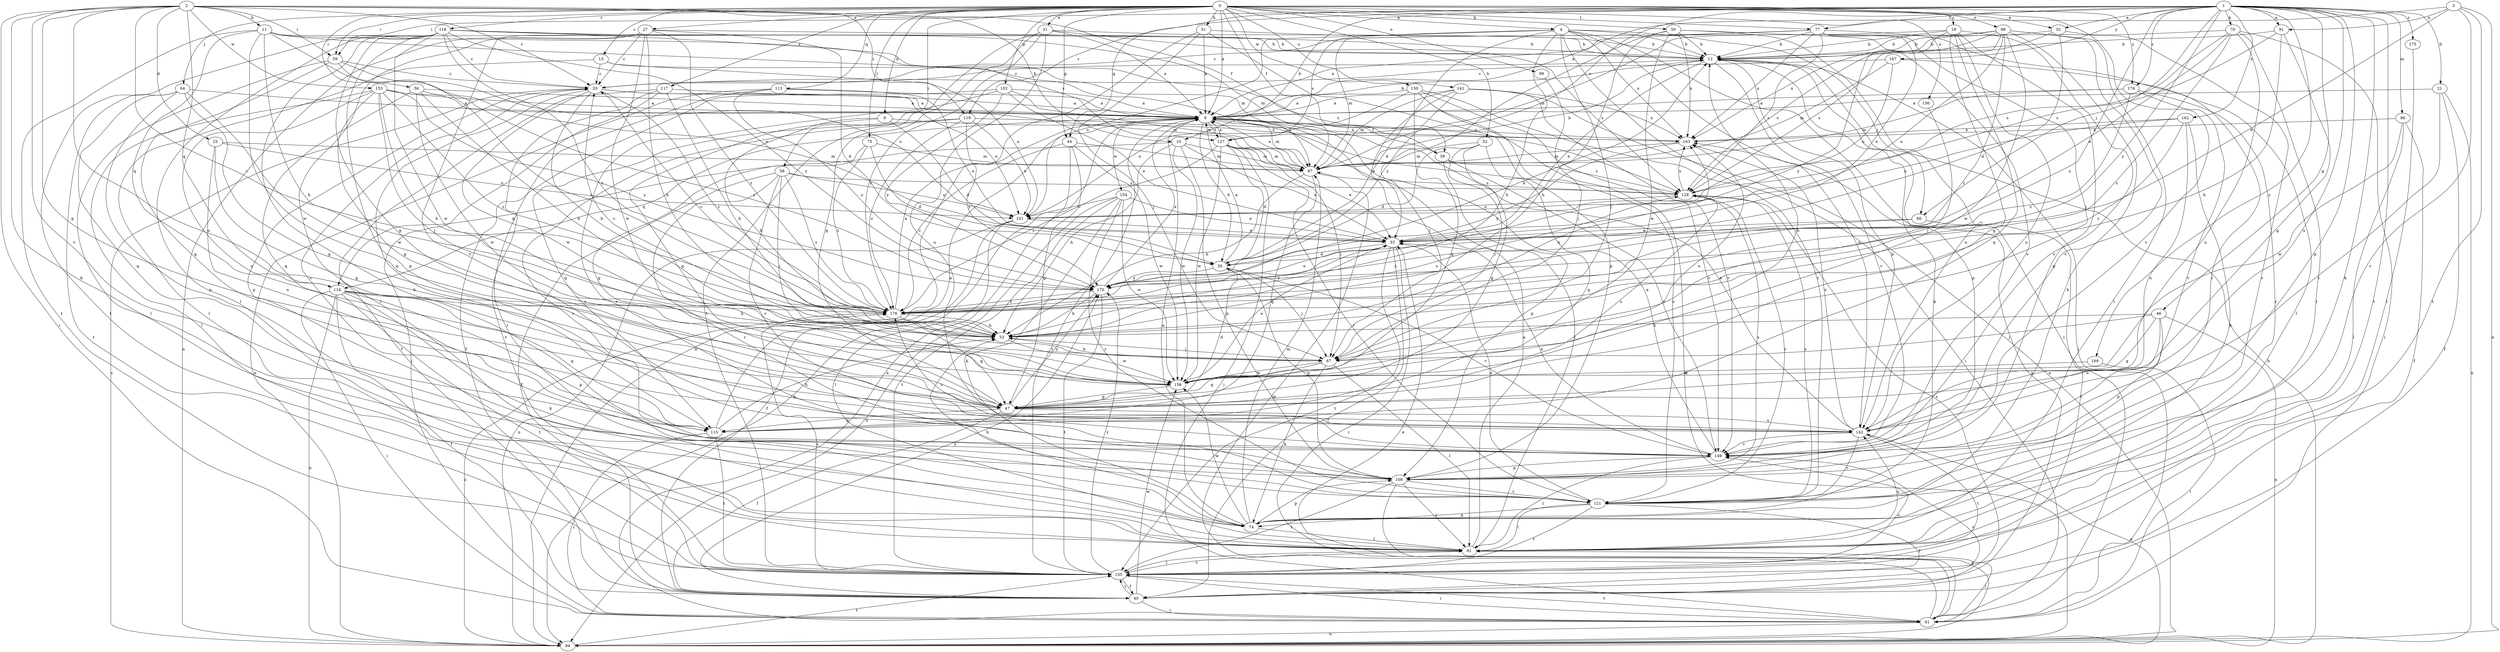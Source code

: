 strict digraph  {
0;
1;
2;
3;
4;
6;
9;
10;
11;
12;
13;
18;
20;
21;
25;
26;
27;
31;
32;
33;
39;
40;
44;
46;
47;
50;
51;
52;
53;
56;
58;
59;
61;
64;
66;
67;
70;
74;
75;
77;
81;
86;
87;
91;
94;
98;
99;
101;
102;
109;
113;
114;
115;
117;
118;
119;
121;
127;
128;
135;
136;
141;
142;
149;
150;
153;
154;
156;
162;
163;
167;
169;
170;
174;
175;
176;
0 -> 4  [label=a];
0 -> 6  [label=a];
0 -> 9  [label=b];
0 -> 13  [label=c];
0 -> 18  [label=c];
0 -> 27  [label=e];
0 -> 31  [label=e];
0 -> 32  [label=e];
0 -> 39  [label=f];
0 -> 44  [label=g];
0 -> 50  [label=h];
0 -> 51  [label=h];
0 -> 52  [label=h];
0 -> 56  [label=i];
0 -> 58  [label=i];
0 -> 59  [label=i];
0 -> 64  [label=j];
0 -> 75  [label=l];
0 -> 77  [label=l];
0 -> 98  [label=o];
0 -> 99  [label=o];
0 -> 102  [label=p];
0 -> 113  [label=q];
0 -> 117  [label=r];
0 -> 118  [label=r];
0 -> 136  [label=u];
0 -> 141  [label=u];
0 -> 149  [label=v];
0 -> 150  [label=w];
0 -> 174  [label=z];
1 -> 10  [label=b];
1 -> 21  [label=d];
1 -> 32  [label=e];
1 -> 44  [label=g];
1 -> 46  [label=g];
1 -> 59  [label=i];
1 -> 66  [label=j];
1 -> 70  [label=k];
1 -> 74  [label=k];
1 -> 77  [label=l];
1 -> 86  [label=m];
1 -> 91  [label=n];
1 -> 109  [label=p];
1 -> 119  [label=r];
1 -> 127  [label=s];
1 -> 135  [label=t];
1 -> 142  [label=u];
1 -> 162  [label=x];
1 -> 167  [label=y];
1 -> 169  [label=y];
1 -> 170  [label=y];
1 -> 174  [label=z];
1 -> 175  [label=z];
1 -> 176  [label=z];
2 -> 10  [label=b];
2 -> 11  [label=b];
2 -> 20  [label=c];
2 -> 25  [label=d];
2 -> 39  [label=f];
2 -> 47  [label=g];
2 -> 59  [label=i];
2 -> 61  [label=i];
2 -> 74  [label=k];
2 -> 114  [label=q];
2 -> 119  [label=r];
2 -> 142  [label=u];
2 -> 149  [label=v];
2 -> 153  [label=w];
2 -> 176  [label=z];
3 -> 6  [label=a];
3 -> 33  [label=e];
3 -> 91  [label=n];
3 -> 94  [label=n];
3 -> 121  [label=r];
3 -> 135  [label=t];
4 -> 12  [label=b];
4 -> 26  [label=d];
4 -> 53  [label=h];
4 -> 61  [label=i];
4 -> 66  [label=j];
4 -> 67  [label=j];
4 -> 101  [label=o];
4 -> 121  [label=r];
4 -> 127  [label=s];
4 -> 142  [label=u];
4 -> 163  [label=x];
6 -> 12  [label=b];
6 -> 26  [label=d];
6 -> 39  [label=f];
6 -> 81  [label=l];
6 -> 87  [label=m];
6 -> 114  [label=q];
6 -> 127  [label=s];
6 -> 135  [label=t];
6 -> 154  [label=w];
6 -> 163  [label=x];
9 -> 26  [label=d];
9 -> 47  [label=g];
9 -> 53  [label=h];
9 -> 163  [label=x];
10 -> 33  [label=e];
10 -> 53  [label=h];
10 -> 87  [label=m];
10 -> 109  [label=p];
10 -> 114  [label=q];
10 -> 156  [label=w];
11 -> 12  [label=b];
11 -> 33  [label=e];
11 -> 53  [label=h];
11 -> 87  [label=m];
11 -> 114  [label=q];
11 -> 127  [label=s];
11 -> 135  [label=t];
11 -> 156  [label=w];
12 -> 20  [label=c];
12 -> 33  [label=e];
12 -> 61  [label=i];
12 -> 74  [label=k];
12 -> 109  [label=p];
12 -> 149  [label=v];
13 -> 20  [label=c];
13 -> 81  [label=l];
13 -> 101  [label=o];
13 -> 128  [label=s];
18 -> 12  [label=b];
18 -> 47  [label=g];
18 -> 87  [label=m];
18 -> 109  [label=p];
18 -> 115  [label=q];
18 -> 142  [label=u];
18 -> 149  [label=v];
18 -> 170  [label=y];
20 -> 6  [label=a];
20 -> 53  [label=h];
20 -> 101  [label=o];
20 -> 109  [label=p];
20 -> 115  [label=q];
20 -> 156  [label=w];
20 -> 176  [label=z];
21 -> 6  [label=a];
21 -> 40  [label=f];
21 -> 94  [label=n];
21 -> 149  [label=v];
25 -> 47  [label=g];
25 -> 87  [label=m];
25 -> 101  [label=o];
25 -> 142  [label=u];
26 -> 6  [label=a];
26 -> 67  [label=j];
26 -> 109  [label=p];
26 -> 149  [label=v];
26 -> 170  [label=y];
27 -> 12  [label=b];
27 -> 20  [label=c];
27 -> 26  [label=d];
27 -> 53  [label=h];
27 -> 81  [label=l];
27 -> 94  [label=n];
27 -> 149  [label=v];
27 -> 156  [label=w];
27 -> 176  [label=z];
31 -> 6  [label=a];
31 -> 12  [label=b];
31 -> 47  [label=g];
31 -> 128  [label=s];
31 -> 135  [label=t];
31 -> 142  [label=u];
31 -> 176  [label=z];
32 -> 12  [label=b];
32 -> 26  [label=d];
32 -> 121  [label=r];
32 -> 128  [label=s];
33 -> 26  [label=d];
33 -> 40  [label=f];
33 -> 61  [label=i];
33 -> 135  [label=t];
33 -> 176  [label=z];
39 -> 109  [label=p];
39 -> 128  [label=s];
39 -> 149  [label=v];
40 -> 61  [label=i];
40 -> 128  [label=s];
40 -> 135  [label=t];
40 -> 149  [label=v];
40 -> 156  [label=w];
40 -> 163  [label=x];
40 -> 170  [label=y];
44 -> 47  [label=g];
44 -> 87  [label=m];
44 -> 94  [label=n];
44 -> 156  [label=w];
44 -> 176  [label=z];
46 -> 47  [label=g];
46 -> 53  [label=h];
46 -> 67  [label=j];
46 -> 94  [label=n];
46 -> 109  [label=p];
46 -> 142  [label=u];
47 -> 26  [label=d];
47 -> 40  [label=f];
47 -> 115  [label=q];
47 -> 128  [label=s];
47 -> 142  [label=u];
47 -> 170  [label=y];
50 -> 12  [label=b];
50 -> 53  [label=h];
50 -> 142  [label=u];
50 -> 149  [label=v];
50 -> 156  [label=w];
50 -> 163  [label=x];
50 -> 170  [label=y];
51 -> 6  [label=a];
51 -> 12  [label=b];
51 -> 67  [label=j];
51 -> 94  [label=n];
51 -> 109  [label=p];
52 -> 26  [label=d];
52 -> 47  [label=g];
52 -> 67  [label=j];
52 -> 87  [label=m];
52 -> 115  [label=q];
53 -> 20  [label=c];
53 -> 67  [label=j];
53 -> 128  [label=s];
53 -> 156  [label=w];
53 -> 163  [label=x];
56 -> 6  [label=a];
56 -> 53  [label=h];
56 -> 115  [label=q];
56 -> 156  [label=w];
56 -> 170  [label=y];
58 -> 40  [label=f];
58 -> 67  [label=j];
58 -> 101  [label=o];
58 -> 121  [label=r];
58 -> 128  [label=s];
58 -> 149  [label=v];
58 -> 176  [label=z];
59 -> 20  [label=c];
59 -> 81  [label=l];
59 -> 101  [label=o];
59 -> 115  [label=q];
59 -> 176  [label=z];
61 -> 6  [label=a];
61 -> 33  [label=e];
61 -> 81  [label=l];
61 -> 87  [label=m];
61 -> 94  [label=n];
61 -> 135  [label=t];
64 -> 6  [label=a];
64 -> 47  [label=g];
64 -> 109  [label=p];
64 -> 115  [label=q];
64 -> 135  [label=t];
64 -> 156  [label=w];
66 -> 33  [label=e];
66 -> 135  [label=t];
66 -> 176  [label=z];
67 -> 47  [label=g];
67 -> 53  [label=h];
67 -> 74  [label=k];
67 -> 81  [label=l];
67 -> 156  [label=w];
70 -> 12  [label=b];
70 -> 33  [label=e];
70 -> 61  [label=i];
70 -> 81  [label=l];
70 -> 128  [label=s];
70 -> 142  [label=u];
70 -> 176  [label=z];
74 -> 6  [label=a];
74 -> 53  [label=h];
74 -> 81  [label=l];
74 -> 87  [label=m];
74 -> 109  [label=p];
74 -> 156  [label=w];
75 -> 26  [label=d];
75 -> 47  [label=g];
75 -> 87  [label=m];
75 -> 176  [label=z];
77 -> 6  [label=a];
77 -> 12  [label=b];
77 -> 20  [label=c];
77 -> 33  [label=e];
77 -> 67  [label=j];
77 -> 121  [label=r];
77 -> 128  [label=s];
77 -> 163  [label=x];
81 -> 6  [label=a];
81 -> 135  [label=t];
81 -> 142  [label=u];
86 -> 40  [label=f];
86 -> 81  [label=l];
86 -> 156  [label=w];
86 -> 163  [label=x];
87 -> 6  [label=a];
87 -> 12  [label=b];
87 -> 53  [label=h];
87 -> 115  [label=q];
87 -> 128  [label=s];
91 -> 12  [label=b];
91 -> 47  [label=g];
91 -> 53  [label=h];
91 -> 128  [label=s];
94 -> 12  [label=b];
94 -> 20  [label=c];
94 -> 135  [label=t];
94 -> 142  [label=u];
94 -> 176  [label=z];
98 -> 12  [label=b];
98 -> 33  [label=e];
98 -> 74  [label=k];
98 -> 81  [label=l];
98 -> 87  [label=m];
98 -> 128  [label=s];
98 -> 149  [label=v];
98 -> 156  [label=w];
98 -> 163  [label=x];
98 -> 176  [label=z];
99 -> 67  [label=j];
101 -> 33  [label=e];
101 -> 40  [label=f];
101 -> 81  [label=l];
101 -> 94  [label=n];
102 -> 6  [label=a];
102 -> 33  [label=e];
102 -> 40  [label=f];
102 -> 87  [label=m];
102 -> 121  [label=r];
102 -> 170  [label=y];
109 -> 81  [label=l];
109 -> 94  [label=n];
109 -> 121  [label=r];
109 -> 128  [label=s];
109 -> 135  [label=t];
113 -> 6  [label=a];
113 -> 33  [label=e];
113 -> 81  [label=l];
113 -> 94  [label=n];
113 -> 170  [label=y];
114 -> 40  [label=f];
114 -> 53  [label=h];
114 -> 61  [label=i];
114 -> 74  [label=k];
114 -> 94  [label=n];
114 -> 109  [label=p];
114 -> 115  [label=q];
114 -> 135  [label=t];
114 -> 176  [label=z];
115 -> 6  [label=a];
115 -> 53  [label=h];
115 -> 61  [label=i];
115 -> 135  [label=t];
117 -> 6  [label=a];
117 -> 40  [label=f];
117 -> 53  [label=h];
117 -> 61  [label=i];
117 -> 135  [label=t];
118 -> 12  [label=b];
118 -> 20  [label=c];
118 -> 47  [label=g];
118 -> 74  [label=k];
118 -> 81  [label=l];
118 -> 87  [label=m];
118 -> 109  [label=p];
118 -> 128  [label=s];
118 -> 135  [label=t];
118 -> 156  [label=w];
118 -> 170  [label=y];
118 -> 176  [label=z];
119 -> 101  [label=o];
119 -> 115  [label=q];
119 -> 121  [label=r];
119 -> 163  [label=x];
119 -> 170  [label=y];
119 -> 176  [label=z];
121 -> 33  [label=e];
121 -> 40  [label=f];
121 -> 74  [label=k];
121 -> 81  [label=l];
121 -> 128  [label=s];
121 -> 135  [label=t];
127 -> 6  [label=a];
127 -> 26  [label=d];
127 -> 33  [label=e];
127 -> 61  [label=i];
127 -> 67  [label=j];
127 -> 87  [label=m];
127 -> 121  [label=r];
127 -> 156  [label=w];
127 -> 176  [label=z];
128 -> 101  [label=o];
128 -> 121  [label=r];
128 -> 163  [label=x];
135 -> 40  [label=f];
135 -> 61  [label=i];
135 -> 81  [label=l];
135 -> 149  [label=v];
135 -> 170  [label=y];
135 -> 176  [label=z];
136 -> 67  [label=j];
141 -> 6  [label=a];
141 -> 33  [label=e];
141 -> 67  [label=j];
141 -> 87  [label=m];
141 -> 94  [label=n];
141 -> 149  [label=v];
141 -> 163  [label=x];
142 -> 6  [label=a];
142 -> 12  [label=b];
142 -> 121  [label=r];
142 -> 135  [label=t];
142 -> 149  [label=v];
142 -> 163  [label=x];
149 -> 6  [label=a];
149 -> 20  [label=c];
149 -> 33  [label=e];
149 -> 81  [label=l];
149 -> 109  [label=p];
149 -> 176  [label=z];
150 -> 6  [label=a];
150 -> 47  [label=g];
150 -> 61  [label=i];
150 -> 94  [label=n];
150 -> 101  [label=o];
150 -> 121  [label=r];
150 -> 149  [label=v];
153 -> 6  [label=a];
153 -> 47  [label=g];
153 -> 53  [label=h];
153 -> 67  [label=j];
153 -> 81  [label=l];
153 -> 87  [label=m];
153 -> 142  [label=u];
153 -> 170  [label=y];
153 -> 176  [label=z];
154 -> 33  [label=e];
154 -> 74  [label=k];
154 -> 94  [label=n];
154 -> 101  [label=o];
154 -> 121  [label=r];
154 -> 135  [label=t];
154 -> 156  [label=w];
156 -> 12  [label=b];
156 -> 33  [label=e];
156 -> 47  [label=g];
156 -> 163  [label=x];
162 -> 74  [label=k];
162 -> 101  [label=o];
162 -> 142  [label=u];
162 -> 163  [label=x];
162 -> 176  [label=z];
163 -> 87  [label=m];
163 -> 170  [label=y];
167 -> 20  [label=c];
167 -> 81  [label=l];
167 -> 87  [label=m];
167 -> 101  [label=o];
169 -> 61  [label=i];
169 -> 156  [label=w];
170 -> 6  [label=a];
170 -> 12  [label=b];
170 -> 33  [label=e];
170 -> 53  [label=h];
170 -> 135  [label=t];
170 -> 176  [label=z];
174 -> 6  [label=a];
174 -> 87  [label=m];
174 -> 121  [label=r];
174 -> 149  [label=v];
174 -> 176  [label=z];
175 -> 81  [label=l];
176 -> 6  [label=a];
176 -> 20  [label=c];
176 -> 47  [label=g];
176 -> 53  [label=h];
}
